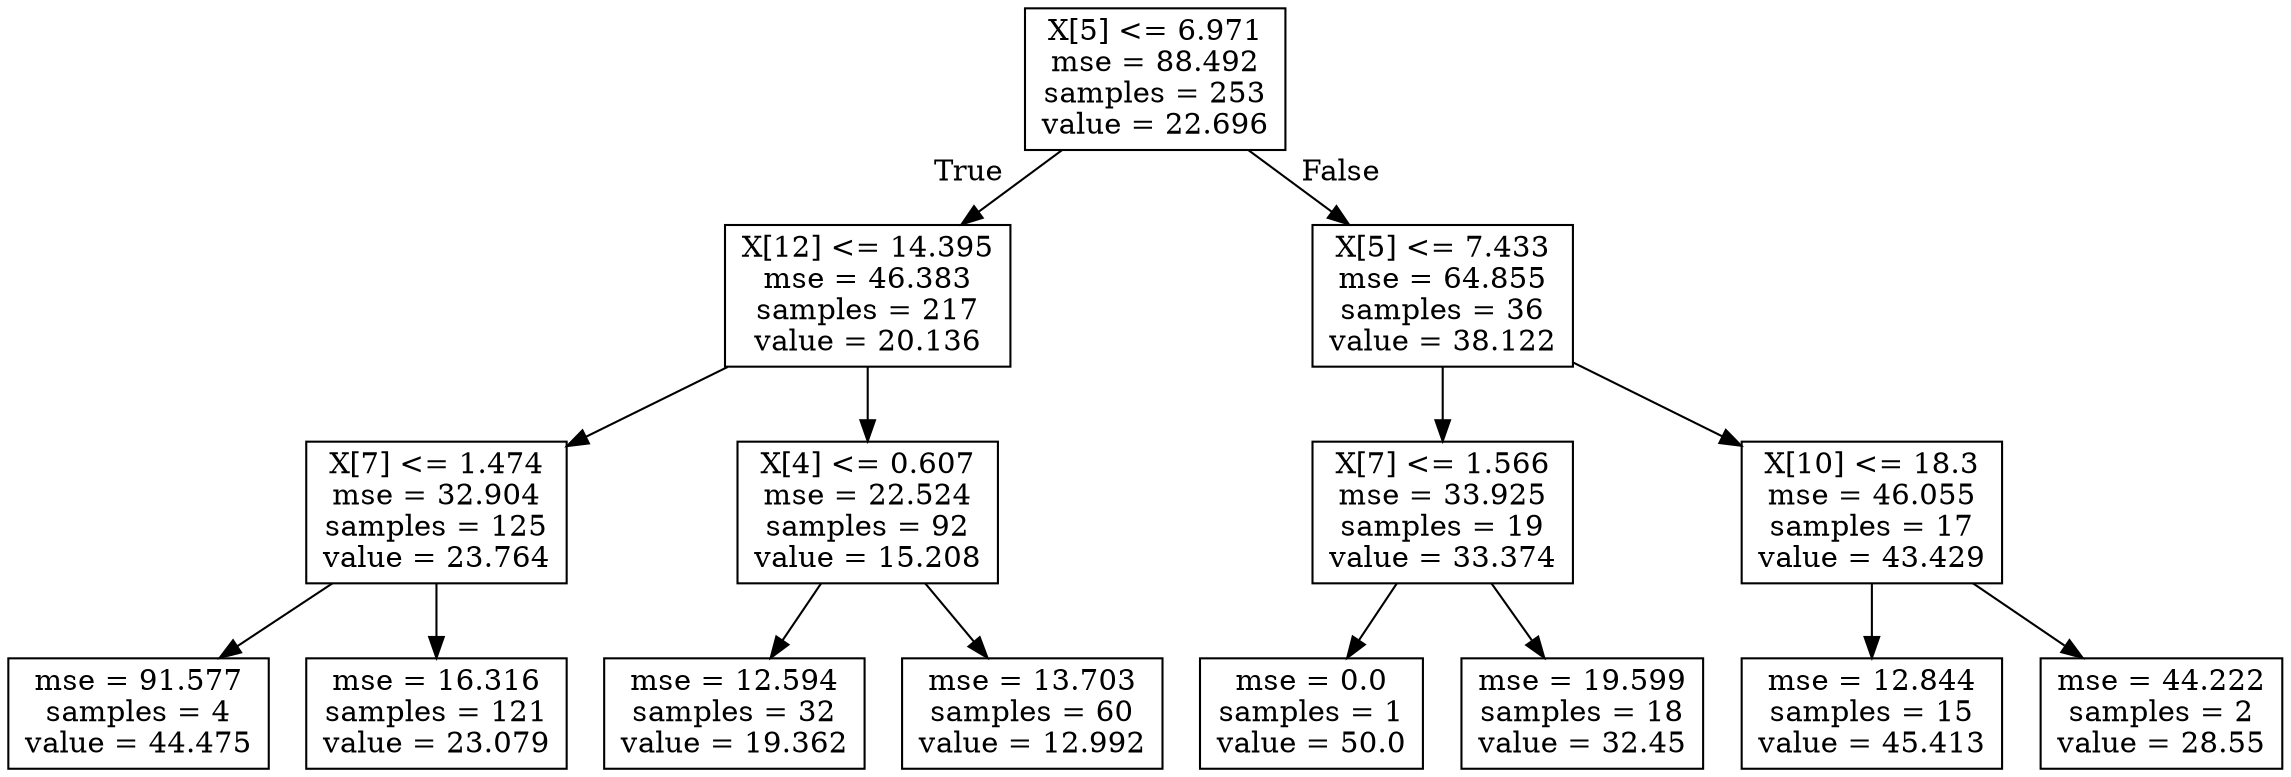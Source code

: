 digraph Tree {
node [shape=box] ;
0 [label="X[5] <= 6.971\nmse = 88.492\nsamples = 253\nvalue = 22.696"] ;
1 [label="X[12] <= 14.395\nmse = 46.383\nsamples = 217\nvalue = 20.136"] ;
0 -> 1 [labeldistance=2.5, labelangle=45, headlabel="True"] ;
2 [label="X[7] <= 1.474\nmse = 32.904\nsamples = 125\nvalue = 23.764"] ;
1 -> 2 ;
3 [label="mse = 91.577\nsamples = 4\nvalue = 44.475"] ;
2 -> 3 ;
4 [label="mse = 16.316\nsamples = 121\nvalue = 23.079"] ;
2 -> 4 ;
5 [label="X[4] <= 0.607\nmse = 22.524\nsamples = 92\nvalue = 15.208"] ;
1 -> 5 ;
6 [label="mse = 12.594\nsamples = 32\nvalue = 19.362"] ;
5 -> 6 ;
7 [label="mse = 13.703\nsamples = 60\nvalue = 12.992"] ;
5 -> 7 ;
8 [label="X[5] <= 7.433\nmse = 64.855\nsamples = 36\nvalue = 38.122"] ;
0 -> 8 [labeldistance=2.5, labelangle=-45, headlabel="False"] ;
9 [label="X[7] <= 1.566\nmse = 33.925\nsamples = 19\nvalue = 33.374"] ;
8 -> 9 ;
10 [label="mse = 0.0\nsamples = 1\nvalue = 50.0"] ;
9 -> 10 ;
11 [label="mse = 19.599\nsamples = 18\nvalue = 32.45"] ;
9 -> 11 ;
12 [label="X[10] <= 18.3\nmse = 46.055\nsamples = 17\nvalue = 43.429"] ;
8 -> 12 ;
13 [label="mse = 12.844\nsamples = 15\nvalue = 45.413"] ;
12 -> 13 ;
14 [label="mse = 44.222\nsamples = 2\nvalue = 28.55"] ;
12 -> 14 ;
}